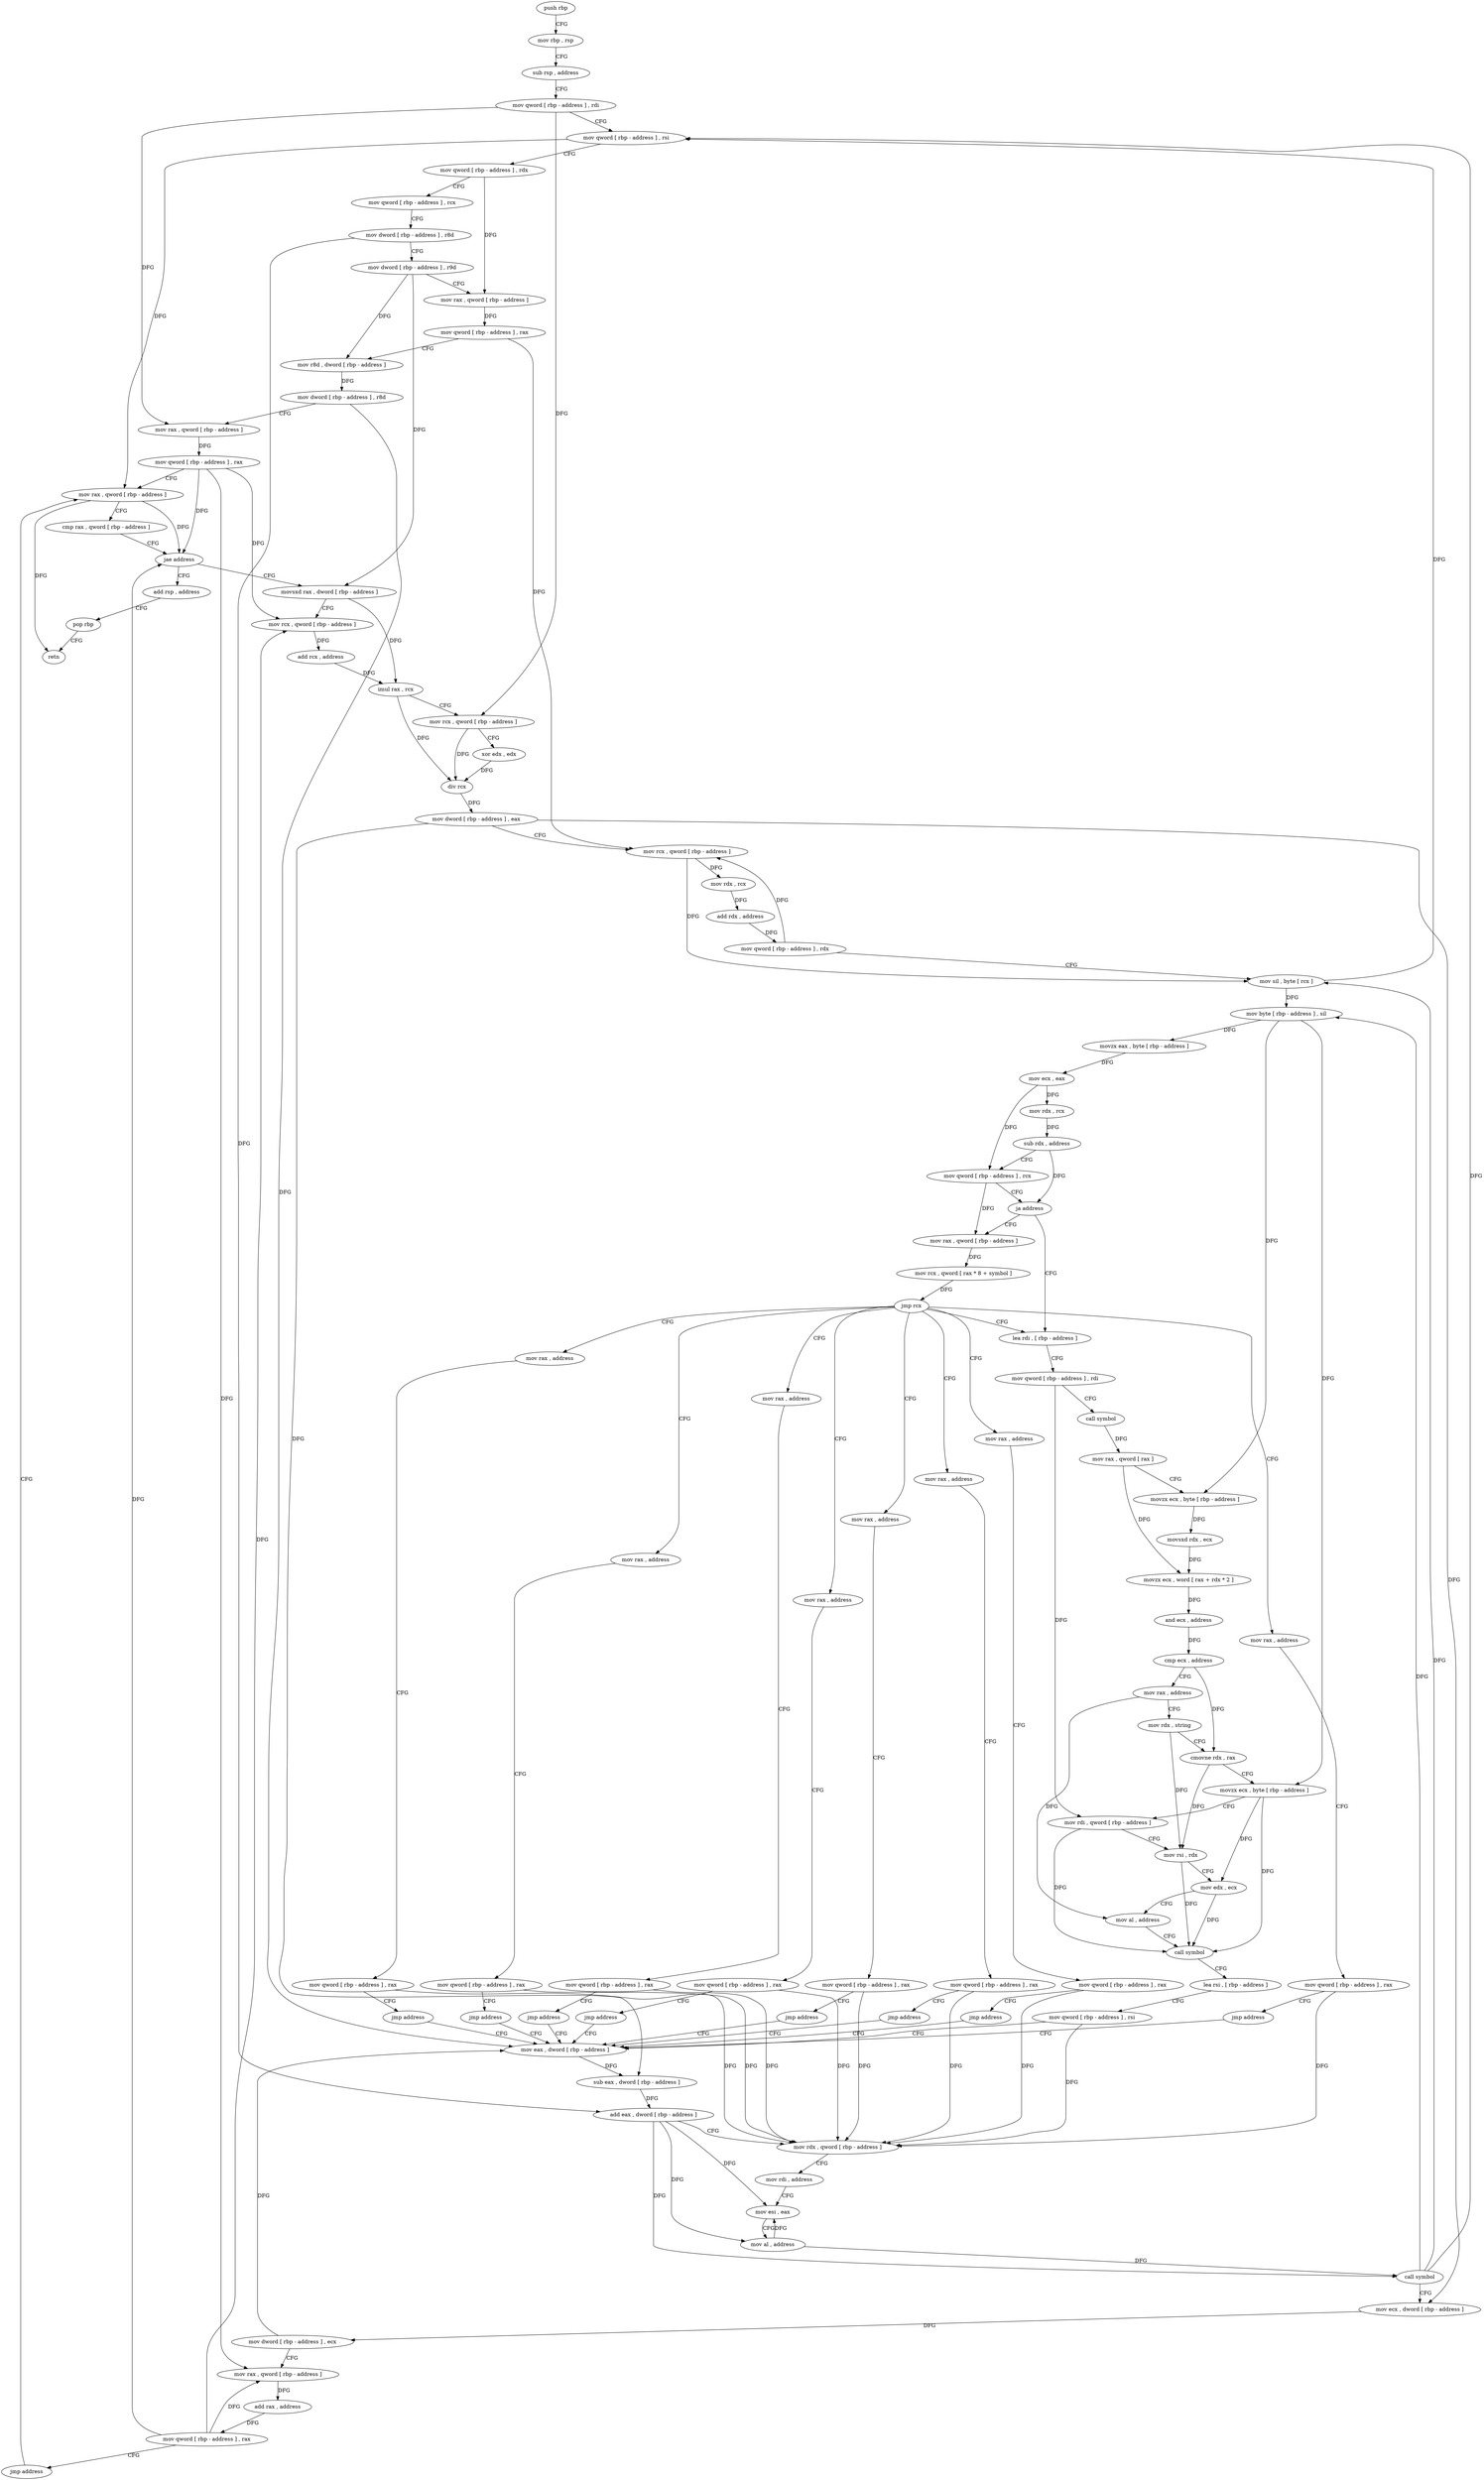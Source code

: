 digraph "func" {
"4217008" [label = "push rbp" ]
"4217009" [label = "mov rbp , rsp" ]
"4217012" [label = "sub rsp , address" ]
"4217016" [label = "mov qword [ rbp - address ] , rdi" ]
"4217020" [label = "mov qword [ rbp - address ] , rsi" ]
"4217024" [label = "mov qword [ rbp - address ] , rdx" ]
"4217028" [label = "mov qword [ rbp - address ] , rcx" ]
"4217032" [label = "mov dword [ rbp - address ] , r8d" ]
"4217036" [label = "mov dword [ rbp - address ] , r9d" ]
"4217040" [label = "mov rax , qword [ rbp - address ]" ]
"4217044" [label = "mov qword [ rbp - address ] , rax" ]
"4217048" [label = "mov r8d , dword [ rbp - address ]" ]
"4217052" [label = "mov dword [ rbp - address ] , r8d" ]
"4217056" [label = "mov rax , qword [ rbp - address ]" ]
"4217060" [label = "mov qword [ rbp - address ] , rax" ]
"4217064" [label = "mov rax , qword [ rbp - address ]" ]
"4217462" [label = "add rsp , address" ]
"4217466" [label = "pop rbp" ]
"4217467" [label = "retn" ]
"4217078" [label = "movsxd rax , dword [ rbp - address ]" ]
"4217082" [label = "mov rcx , qword [ rbp - address ]" ]
"4217086" [label = "add rcx , address" ]
"4217090" [label = "imul rax , rcx" ]
"4217094" [label = "mov rcx , qword [ rbp - address ]" ]
"4217098" [label = "xor edx , edx" ]
"4217100" [label = "div rcx" ]
"4217103" [label = "mov dword [ rbp - address ] , eax" ]
"4217106" [label = "mov rcx , qword [ rbp - address ]" ]
"4217110" [label = "mov rdx , rcx" ]
"4217113" [label = "add rdx , address" ]
"4217117" [label = "mov qword [ rbp - address ] , rdx" ]
"4217121" [label = "mov sil , byte [ rcx ]" ]
"4217124" [label = "mov byte [ rbp - address ] , sil" ]
"4217128" [label = "movzx eax , byte [ rbp - address ]" ]
"4217132" [label = "mov ecx , eax" ]
"4217134" [label = "mov rdx , rcx" ]
"4217137" [label = "sub rdx , address" ]
"4217141" [label = "mov qword [ rbp - address ] , rcx" ]
"4217145" [label = "ja address" ]
"4217317" [label = "lea rdi , [ rbp - address ]" ]
"4217151" [label = "mov rax , qword [ rbp - address ]" ]
"4217321" [label = "mov qword [ rbp - address ] , rdi" ]
"4217325" [label = "call symbol" ]
"4217330" [label = "mov rax , qword [ rax ]" ]
"4217333" [label = "movzx ecx , byte [ rbp - address ]" ]
"4217337" [label = "movsxd rdx , ecx" ]
"4217340" [label = "movzx ecx , word [ rax + rdx * 2 ]" ]
"4217344" [label = "and ecx , address" ]
"4217350" [label = "cmp ecx , address" ]
"4217353" [label = "mov rax , address" ]
"4217363" [label = "mov rdx , string" ]
"4217373" [label = "cmovne rdx , rax" ]
"4217377" [label = "movzx ecx , byte [ rbp - address ]" ]
"4217381" [label = "mov rdi , qword [ rbp - address ]" ]
"4217385" [label = "mov rsi , rdx" ]
"4217388" [label = "mov edx , ecx" ]
"4217390" [label = "mov al , address" ]
"4217392" [label = "call symbol" ]
"4217397" [label = "lea rsi , [ rbp - address ]" ]
"4217401" [label = "mov qword [ rbp - address ] , rsi" ]
"4217405" [label = "mov eax , dword [ rbp - address ]" ]
"4217155" [label = "mov rcx , qword [ rax * 8 + symbol ]" ]
"4217163" [label = "jmp rcx" ]
"4217165" [label = "mov rax , address" ]
"4217184" [label = "mov rax , address" ]
"4217203" [label = "mov rax , address" ]
"4217222" [label = "mov rax , address" ]
"4217241" [label = "mov rax , address" ]
"4217260" [label = "mov rax , address" ]
"4217279" [label = "mov rax , address" ]
"4217298" [label = "mov rax , address" ]
"4217068" [label = "cmp rax , qword [ rbp - address ]" ]
"4217072" [label = "jae address" ]
"4217175" [label = "mov qword [ rbp - address ] , rax" ]
"4217179" [label = "jmp address" ]
"4217194" [label = "mov qword [ rbp - address ] , rax" ]
"4217198" [label = "jmp address" ]
"4217213" [label = "mov qword [ rbp - address ] , rax" ]
"4217217" [label = "jmp address" ]
"4217232" [label = "mov qword [ rbp - address ] , rax" ]
"4217236" [label = "jmp address" ]
"4217251" [label = "mov qword [ rbp - address ] , rax" ]
"4217255" [label = "jmp address" ]
"4217270" [label = "mov qword [ rbp - address ] , rax" ]
"4217274" [label = "jmp address" ]
"4217289" [label = "mov qword [ rbp - address ] , rax" ]
"4217293" [label = "jmp address" ]
"4217308" [label = "mov qword [ rbp - address ] , rax" ]
"4217312" [label = "jmp address" ]
"4217408" [label = "sub eax , dword [ rbp - address ]" ]
"4217411" [label = "add eax , dword [ rbp - address ]" ]
"4217414" [label = "mov rdx , qword [ rbp - address ]" ]
"4217418" [label = "mov rdi , address" ]
"4217428" [label = "mov esi , eax" ]
"4217430" [label = "mov al , address" ]
"4217432" [label = "call symbol" ]
"4217437" [label = "mov ecx , dword [ rbp - address ]" ]
"4217440" [label = "mov dword [ rbp - address ] , ecx" ]
"4217443" [label = "mov rax , qword [ rbp - address ]" ]
"4217447" [label = "add rax , address" ]
"4217453" [label = "mov qword [ rbp - address ] , rax" ]
"4217457" [label = "jmp address" ]
"4217008" -> "4217009" [ label = "CFG" ]
"4217009" -> "4217012" [ label = "CFG" ]
"4217012" -> "4217016" [ label = "CFG" ]
"4217016" -> "4217020" [ label = "CFG" ]
"4217016" -> "4217056" [ label = "DFG" ]
"4217016" -> "4217094" [ label = "DFG" ]
"4217020" -> "4217024" [ label = "CFG" ]
"4217020" -> "4217064" [ label = "DFG" ]
"4217024" -> "4217028" [ label = "CFG" ]
"4217024" -> "4217040" [ label = "DFG" ]
"4217028" -> "4217032" [ label = "CFG" ]
"4217032" -> "4217036" [ label = "CFG" ]
"4217032" -> "4217411" [ label = "DFG" ]
"4217036" -> "4217040" [ label = "CFG" ]
"4217036" -> "4217048" [ label = "DFG" ]
"4217036" -> "4217078" [ label = "DFG" ]
"4217040" -> "4217044" [ label = "DFG" ]
"4217044" -> "4217048" [ label = "CFG" ]
"4217044" -> "4217106" [ label = "DFG" ]
"4217048" -> "4217052" [ label = "DFG" ]
"4217052" -> "4217056" [ label = "CFG" ]
"4217052" -> "4217405" [ label = "DFG" ]
"4217056" -> "4217060" [ label = "DFG" ]
"4217060" -> "4217064" [ label = "CFG" ]
"4217060" -> "4217072" [ label = "DFG" ]
"4217060" -> "4217082" [ label = "DFG" ]
"4217060" -> "4217443" [ label = "DFG" ]
"4217064" -> "4217068" [ label = "CFG" ]
"4217064" -> "4217072" [ label = "DFG" ]
"4217064" -> "4217467" [ label = "DFG" ]
"4217462" -> "4217466" [ label = "CFG" ]
"4217466" -> "4217467" [ label = "CFG" ]
"4217078" -> "4217082" [ label = "CFG" ]
"4217078" -> "4217090" [ label = "DFG" ]
"4217082" -> "4217086" [ label = "DFG" ]
"4217086" -> "4217090" [ label = "DFG" ]
"4217090" -> "4217094" [ label = "CFG" ]
"4217090" -> "4217100" [ label = "DFG" ]
"4217094" -> "4217098" [ label = "CFG" ]
"4217094" -> "4217100" [ label = "DFG" ]
"4217098" -> "4217100" [ label = "DFG" ]
"4217100" -> "4217103" [ label = "DFG" ]
"4217103" -> "4217106" [ label = "CFG" ]
"4217103" -> "4217408" [ label = "DFG" ]
"4217103" -> "4217437" [ label = "DFG" ]
"4217106" -> "4217110" [ label = "DFG" ]
"4217106" -> "4217121" [ label = "DFG" ]
"4217110" -> "4217113" [ label = "DFG" ]
"4217113" -> "4217117" [ label = "DFG" ]
"4217117" -> "4217121" [ label = "CFG" ]
"4217117" -> "4217106" [ label = "DFG" ]
"4217121" -> "4217124" [ label = "DFG" ]
"4217121" -> "4217020" [ label = "DFG" ]
"4217124" -> "4217128" [ label = "DFG" ]
"4217124" -> "4217333" [ label = "DFG" ]
"4217124" -> "4217377" [ label = "DFG" ]
"4217128" -> "4217132" [ label = "DFG" ]
"4217132" -> "4217134" [ label = "DFG" ]
"4217132" -> "4217141" [ label = "DFG" ]
"4217134" -> "4217137" [ label = "DFG" ]
"4217137" -> "4217141" [ label = "CFG" ]
"4217137" -> "4217145" [ label = "DFG" ]
"4217141" -> "4217145" [ label = "CFG" ]
"4217141" -> "4217151" [ label = "DFG" ]
"4217145" -> "4217317" [ label = "CFG" ]
"4217145" -> "4217151" [ label = "CFG" ]
"4217317" -> "4217321" [ label = "CFG" ]
"4217151" -> "4217155" [ label = "DFG" ]
"4217321" -> "4217325" [ label = "CFG" ]
"4217321" -> "4217381" [ label = "DFG" ]
"4217325" -> "4217330" [ label = "DFG" ]
"4217330" -> "4217333" [ label = "CFG" ]
"4217330" -> "4217340" [ label = "DFG" ]
"4217333" -> "4217337" [ label = "DFG" ]
"4217337" -> "4217340" [ label = "DFG" ]
"4217340" -> "4217344" [ label = "DFG" ]
"4217344" -> "4217350" [ label = "DFG" ]
"4217350" -> "4217353" [ label = "CFG" ]
"4217350" -> "4217373" [ label = "DFG" ]
"4217353" -> "4217363" [ label = "CFG" ]
"4217353" -> "4217390" [ label = "DFG" ]
"4217363" -> "4217373" [ label = "CFG" ]
"4217363" -> "4217385" [ label = "DFG" ]
"4217373" -> "4217377" [ label = "CFG" ]
"4217373" -> "4217385" [ label = "DFG" ]
"4217377" -> "4217381" [ label = "CFG" ]
"4217377" -> "4217388" [ label = "DFG" ]
"4217377" -> "4217392" [ label = "DFG" ]
"4217381" -> "4217385" [ label = "CFG" ]
"4217381" -> "4217392" [ label = "DFG" ]
"4217385" -> "4217388" [ label = "CFG" ]
"4217385" -> "4217392" [ label = "DFG" ]
"4217388" -> "4217390" [ label = "CFG" ]
"4217388" -> "4217392" [ label = "DFG" ]
"4217390" -> "4217392" [ label = "CFG" ]
"4217392" -> "4217397" [ label = "CFG" ]
"4217397" -> "4217401" [ label = "CFG" ]
"4217401" -> "4217405" [ label = "CFG" ]
"4217401" -> "4217414" [ label = "DFG" ]
"4217405" -> "4217408" [ label = "DFG" ]
"4217155" -> "4217163" [ label = "DFG" ]
"4217163" -> "4217165" [ label = "CFG" ]
"4217163" -> "4217184" [ label = "CFG" ]
"4217163" -> "4217203" [ label = "CFG" ]
"4217163" -> "4217222" [ label = "CFG" ]
"4217163" -> "4217241" [ label = "CFG" ]
"4217163" -> "4217260" [ label = "CFG" ]
"4217163" -> "4217279" [ label = "CFG" ]
"4217163" -> "4217298" [ label = "CFG" ]
"4217163" -> "4217317" [ label = "CFG" ]
"4217165" -> "4217175" [ label = "CFG" ]
"4217184" -> "4217194" [ label = "CFG" ]
"4217203" -> "4217213" [ label = "CFG" ]
"4217222" -> "4217232" [ label = "CFG" ]
"4217241" -> "4217251" [ label = "CFG" ]
"4217260" -> "4217270" [ label = "CFG" ]
"4217279" -> "4217289" [ label = "CFG" ]
"4217298" -> "4217308" [ label = "CFG" ]
"4217068" -> "4217072" [ label = "CFG" ]
"4217072" -> "4217462" [ label = "CFG" ]
"4217072" -> "4217078" [ label = "CFG" ]
"4217175" -> "4217179" [ label = "CFG" ]
"4217175" -> "4217414" [ label = "DFG" ]
"4217179" -> "4217405" [ label = "CFG" ]
"4217194" -> "4217198" [ label = "CFG" ]
"4217194" -> "4217414" [ label = "DFG" ]
"4217198" -> "4217405" [ label = "CFG" ]
"4217213" -> "4217217" [ label = "CFG" ]
"4217213" -> "4217414" [ label = "DFG" ]
"4217217" -> "4217405" [ label = "CFG" ]
"4217232" -> "4217236" [ label = "CFG" ]
"4217232" -> "4217414" [ label = "DFG" ]
"4217236" -> "4217405" [ label = "CFG" ]
"4217251" -> "4217255" [ label = "CFG" ]
"4217251" -> "4217414" [ label = "DFG" ]
"4217255" -> "4217405" [ label = "CFG" ]
"4217270" -> "4217274" [ label = "CFG" ]
"4217270" -> "4217414" [ label = "DFG" ]
"4217274" -> "4217405" [ label = "CFG" ]
"4217289" -> "4217293" [ label = "CFG" ]
"4217289" -> "4217414" [ label = "DFG" ]
"4217293" -> "4217405" [ label = "CFG" ]
"4217308" -> "4217312" [ label = "CFG" ]
"4217308" -> "4217414" [ label = "DFG" ]
"4217312" -> "4217405" [ label = "CFG" ]
"4217408" -> "4217411" [ label = "DFG" ]
"4217411" -> "4217414" [ label = "CFG" ]
"4217411" -> "4217428" [ label = "DFG" ]
"4217411" -> "4217430" [ label = "DFG" ]
"4217411" -> "4217432" [ label = "DFG" ]
"4217414" -> "4217418" [ label = "CFG" ]
"4217418" -> "4217428" [ label = "CFG" ]
"4217428" -> "4217430" [ label = "CFG" ]
"4217430" -> "4217432" [ label = "DFG" ]
"4217430" -> "4217428" [ label = "DFG" ]
"4217432" -> "4217437" [ label = "CFG" ]
"4217432" -> "4217020" [ label = "DFG" ]
"4217432" -> "4217124" [ label = "DFG" ]
"4217432" -> "4217121" [ label = "DFG" ]
"4217437" -> "4217440" [ label = "DFG" ]
"4217440" -> "4217443" [ label = "CFG" ]
"4217440" -> "4217405" [ label = "DFG" ]
"4217443" -> "4217447" [ label = "DFG" ]
"4217447" -> "4217453" [ label = "DFG" ]
"4217453" -> "4217457" [ label = "CFG" ]
"4217453" -> "4217072" [ label = "DFG" ]
"4217453" -> "4217082" [ label = "DFG" ]
"4217453" -> "4217443" [ label = "DFG" ]
"4217457" -> "4217064" [ label = "CFG" ]
}
